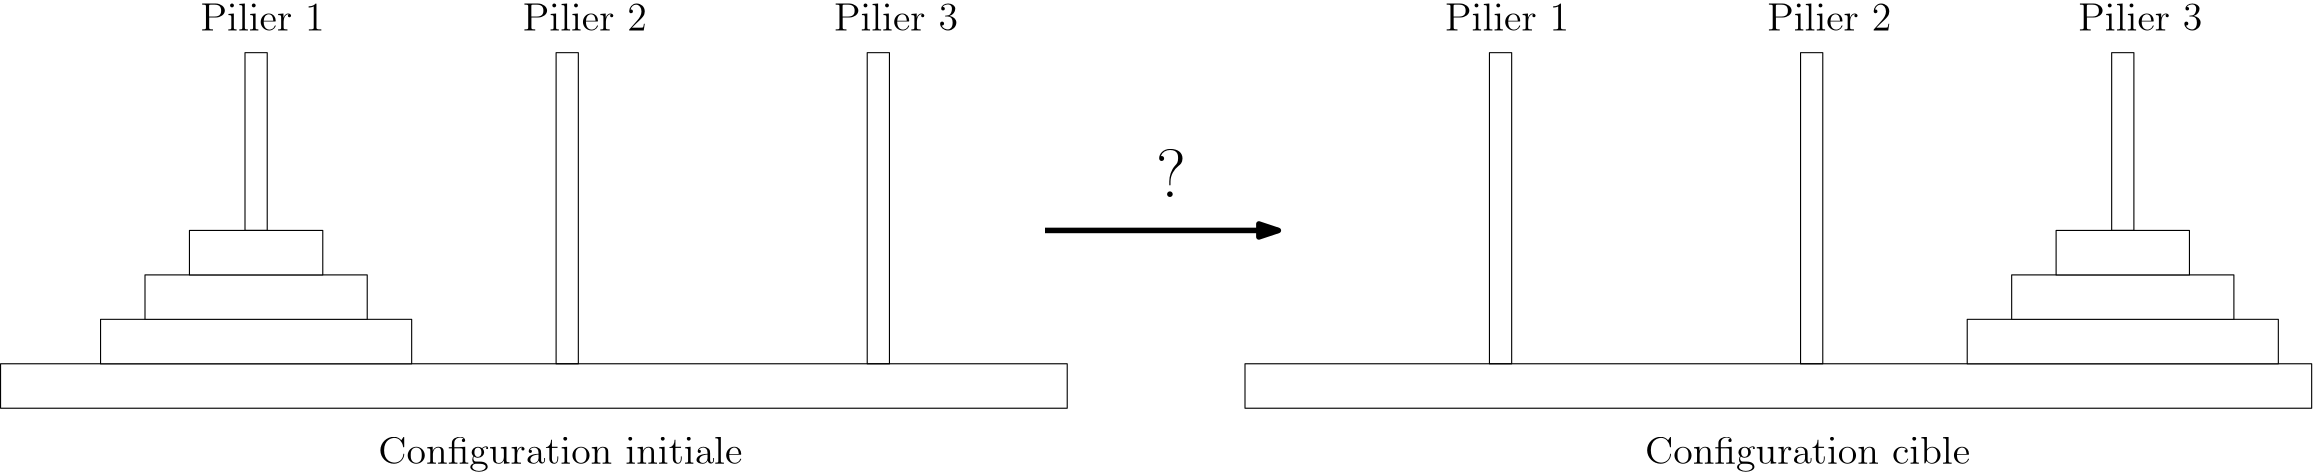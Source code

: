 <?xml version="1.0"?>
<!DOCTYPE ipe SYSTEM "ipe.dtd">
<ipe version="70107" creator="Ipe 7.1.8">
<info created="D:20150827221855" modified="D:20150827221855"/>
<ipestyle name="basic">
<symbol name="arrow/arc(spx)">
<path stroke="sym-stroke" fill="sym-stroke" pen="sym-pen">
0 0 m
-1 0.333 l
-1 -0.333 l
h
</path>
</symbol>
<symbol name="arrow/farc(spx)">
<path stroke="sym-stroke" fill="white" pen="sym-pen">
0 0 m
-1 0.333 l
-1 -0.333 l
h
</path>
</symbol>
<symbol name="arrow/ptarc(spx)">
<path stroke="sym-stroke" fill="sym-stroke" pen="sym-pen">
0 0 m
-1 0.333 l
-0.8 0 l
-1 -0.333 l
h
</path>
</symbol>
<symbol name="arrow/fptarc(spx)">
<path stroke="sym-stroke" fill="white" pen="sym-pen">
0 0 m
-1 0.333 l
-0.8 0 l
-1 -0.333 l
h
</path>
</symbol>
<symbol name="mark/circle(sx)" transformations="translations">
<path fill="sym-stroke">
0.6 0 0 0.6 0 0 e
0.4 0 0 0.4 0 0 e
</path>
</symbol>
<symbol name="mark/disk(sx)" transformations="translations">
<path fill="sym-stroke">
0.6 0 0 0.6 0 0 e
</path>
</symbol>
<symbol name="mark/fdisk(sfx)" transformations="translations">
<group>
<path fill="sym-fill">
0.5 0 0 0.5 0 0 e
</path>
<path fill="sym-stroke" fillrule="eofill">
0.6 0 0 0.6 0 0 e
0.4 0 0 0.4 0 0 e
</path>
</group>
</symbol>
<symbol name="mark/box(sx)" transformations="translations">
<path fill="sym-stroke" fillrule="eofill">
-0.6 -0.6 m
0.6 -0.6 l
0.6 0.6 l
-0.6 0.6 l
h
-0.4 -0.4 m
0.4 -0.4 l
0.4 0.4 l
-0.4 0.4 l
h
</path>
</symbol>
<symbol name="mark/square(sx)" transformations="translations">
<path fill="sym-stroke">
-0.6 -0.6 m
0.6 -0.6 l
0.6 0.6 l
-0.6 0.6 l
h
</path>
</symbol>
<symbol name="mark/fsquare(sfx)" transformations="translations">
<group>
<path fill="sym-fill">
-0.5 -0.5 m
0.5 -0.5 l
0.5 0.5 l
-0.5 0.5 l
h
</path>
<path fill="sym-stroke" fillrule="eofill">
-0.6 -0.6 m
0.6 -0.6 l
0.6 0.6 l
-0.6 0.6 l
h
-0.4 -0.4 m
0.4 -0.4 l
0.4 0.4 l
-0.4 0.4 l
h
</path>
</group>
</symbol>
<symbol name="mark/cross(sx)" transformations="translations">
<group>
<path fill="sym-stroke">
-0.43 -0.57 m
0.57 0.43 l
0.43 0.57 l
-0.57 -0.43 l
h
</path>
<path fill="sym-stroke">
-0.43 0.57 m
0.57 -0.43 l
0.43 -0.57 l
-0.57 0.43 l
h
</path>
</group>
</symbol>
<symbol name="arrow/fnormal(spx)">
<path stroke="sym-stroke" fill="white" pen="sym-pen">
0 0 m
-1 0.333 l
-1 -0.333 l
h
</path>
</symbol>
<symbol name="arrow/pointed(spx)">
<path stroke="sym-stroke" fill="sym-stroke" pen="sym-pen">
0 0 m
-1 0.333 l
-0.8 0 l
-1 -0.333 l
h
</path>
</symbol>
<symbol name="arrow/fpointed(spx)">
<path stroke="sym-stroke" fill="white" pen="sym-pen">
0 0 m
-1 0.333 l
-0.8 0 l
-1 -0.333 l
h
</path>
</symbol>
<symbol name="arrow/linear(spx)">
<path stroke="sym-stroke" pen="sym-pen">
-1 0.333 m
0 0 l
-1 -0.333 l
</path>
</symbol>
<symbol name="arrow/fdouble(spx)">
<path stroke="sym-stroke" fill="white" pen="sym-pen">
0 0 m
-1 0.333 l
-1 -0.333 l
h
-1 0 m
-2 0.333 l
-2 -0.333 l
h
</path>
</symbol>
<symbol name="arrow/double(spx)">
<path stroke="sym-stroke" fill="sym-stroke" pen="sym-pen">
0 0 m
-1 0.333 l
-1 -0.333 l
h
-1 0 m
-2 0.333 l
-2 -0.333 l
h
</path>
</symbol>
<pen name="heavier" value="0.8"/>
<pen name="fat" value="1.2"/>
<pen name="ultrafat" value="2"/>
<symbolsize name="large" value="5"/>
<symbolsize name="small" value="2"/>
<symbolsize name="tiny" value="1.1"/>
<arrowsize name="large" value="10"/>
<arrowsize name="small" value="5"/>
<arrowsize name="tiny" value="3"/>
<color name="red" value="1 0 0"/>
<color name="green" value="0 1 0"/>
<color name="blue" value="0 0 1"/>
<color name="yellow" value="1 1 0"/>
<color name="orange" value="1 0.647 0"/>
<color name="gold" value="1 0.843 0"/>
<color name="purple" value="0.627 0.125 0.941"/>
<color name="gray" value="0.745"/>
<color name="brown" value="0.647 0.165 0.165"/>
<color name="navy" value="0 0 0.502"/>
<color name="pink" value="1 0.753 0.796"/>
<color name="seagreen" value="0.18 0.545 0.341"/>
<color name="turquoise" value="0.251 0.878 0.816"/>
<color name="violet" value="0.933 0.51 0.933"/>
<color name="darkblue" value="0 0 0.545"/>
<color name="darkcyan" value="0 0.545 0.545"/>
<color name="darkgray" value="0.663"/>
<color name="darkgreen" value="0 0.392 0"/>
<color name="darkmagenta" value="0.545 0 0.545"/>
<color name="darkorange" value="1 0.549 0"/>
<color name="darkred" value="0.545 0 0"/>
<color name="lightblue" value="0.678 0.847 0.902"/>
<color name="lightcyan" value="0.878 1 1"/>
<color name="lightgray" value="0.827"/>
<color name="lightgreen" value="0.565 0.933 0.565"/>
<color name="lightyellow" value="1 1 0.878"/>
<dashstyle name="dashed" value="[4] 0"/>
<dashstyle name="dotted" value="[1 3] 0"/>
<dashstyle name="dash dotted" value="[4 2 1 2] 0"/>
<dashstyle name="dash dot dotted" value="[4 2 1 2 1 2] 0"/>
<textsize name="large" value="\large"/>
<textsize name="Large" value="\Large"/>
<textsize name="LARGE" value="\LARGE"/>
<textsize name="huge" value="\huge"/>
<textsize name="Huge" value="\Huge"/>
<textsize name="small" value="\small"/>
<textsize name="footnote" value="\footnotesize"/>
<textsize name="tiny" value="\tiny"/>
<textstyle name="center" begin="\begin{center}" end="\end{center}"/>
<textstyle name="itemize" begin="\begin{itemize}" end="\end{itemize}"/>
<textstyle name="item" begin="\begin{itemize}\item{}" end="\end{itemize}"/>
<gridsize name="4 pts" value="4"/>
<gridsize name="8 pts (~3 mm)" value="8"/>
<gridsize name="16 pts (~6 mm)" value="16"/>
<gridsize name="32 pts (~12 mm)" value="32"/>
<gridsize name="10 pts (~3.5 mm)" value="10"/>
<gridsize name="20 pts (~7 mm)" value="20"/>
<gridsize name="14 pts (~5 mm)" value="14"/>
<gridsize name="28 pts (~10 mm)" value="28"/>
<gridsize name="56 pts (~20 mm)" value="56"/>
<anglesize name="90 deg" value="90"/>
<anglesize name="60 deg" value="60"/>
<anglesize name="45 deg" value="45"/>
<anglesize name="30 deg" value="30"/>
<anglesize name="22.5 deg" value="22.5"/>
<tiling name="falling" angle="-60" step="4" width="1"/>
<tiling name="rising" angle="30" step="4" width="1"/>
</ipestyle>
<ipestyle name="bigpaper">
<layout paper="10000 6000" origin="0 0" frame="10000 6000"/>
<titlestyle pos="10 10" size="LARGE" color="title"  valign="baseline"/>
</ipestyle>
<page>
<layer name="alpha"/>
<view layers="alpha" active="alpha"/>
<path layer="alpha" stroke="black">
128 656 m
128 640 l
512 640 l
512 656 l
h
</path>
<path stroke="black">
216 704 m
216 768 l
224 768 l
224 704 l
h
</path>
<path matrix="1 0 0 1 20 0" stroke="black" fill="white">
144 672 m
144 656 l
256 656 l
256 672 l
h
</path>
<path matrix="1 0 0 1 20 0" stroke="black" fill="white">
160 688 m
160 672 l
240 672 l
240 688 l
h
</path>
<path matrix="1 0 0 1 20 0" stroke="black" fill="white">
176 704 m
176 688 l
224 688 l
224 704 l
h
</path>
<text matrix="1 0 0 1 40 8" transformations="translations" pos="160 768" stroke="black" type="label" width="44.675" height="9.963" depth="0" valign="baseline" size="Large">Pilier 1</text>
<path matrix="1 0 0 1 132 0" stroke="black">
196 656 m
196 768 l
204 768 l
204 656 l
h
</path>
<path matrix="1 0 0 1 244 0" stroke="black">
196 656 m
196 768 l
204 768 l
204 656 l
h
</path>
<text matrix="1 0 0 1 156 8" transformations="translations" pos="160 768" stroke="black" type="label" width="44.675" height="9.963" depth="0" valign="baseline" size="Large">Pilier 2</text>
<text matrix="1 0 0 1 268 8" transformations="translations" pos="160 768" stroke="black" type="label" width="44.675" height="9.963" depth="0" valign="baseline" size="Large">Pilier 3</text>
<path matrix="1 0 0 1 448 0" stroke="black">
128 656 m
128 640 l
512 640 l
512 656 l
h
</path>
<path matrix="1 0 0 1 468 0" stroke="black">
196 656 m
196 768 l
204 768 l
204 656 l
h
</path>
<path matrix="1 0 0 1 692 0" stroke="black" fill="white">
144 672 m
144 656 l
256 656 l
256 672 l
h
</path>
<path matrix="1 0 0 1 692 0" stroke="black" fill="white">
160 688 m
160 672 l
240 672 l
240 688 l
h
</path>
<path matrix="1 0 0 1 692 0" stroke="black" fill="white">
176 704 m
176 688 l
224 688 l
224 704 l
h
</path>
<text matrix="1 0 0 1 488 8" transformations="translations" pos="160 768" stroke="black" type="label" width="44.675" height="9.963" depth="0" valign="baseline" size="Large">Pilier 1</text>
<path matrix="1 0 0 1 580 0" stroke="black">
196 656 m
196 768 l
204 768 l
204 656 l
h
</path>
<path stroke="black">
888 704 m
888 768 l
896 768 l
896 704 l
h
</path>
<text matrix="1 0 0 1 604 8" transformations="translations" pos="160 768" stroke="black" type="label" width="44.675" height="9.963" depth="0" valign="baseline" size="Large">Pilier 2</text>
<text matrix="1 0 0 1 716 8" transformations="translations" pos="160 768" stroke="black" type="label" width="44.675" height="9.963" depth="0" valign="baseline" size="Large">Pilier 3</text>
<text matrix="1 0 0 1 -8 16" transformations="translations" pos="272 604" stroke="black" type="label" width="131.107" height="9.962" depth="2.79" valign="baseline" size="Large">Configuration initiale</text>
<text matrix="1 0 0 1 448 16" transformations="translations" pos="272 604" stroke="black" type="label" width="117.06" height="9.962" depth="2.79" valign="baseline" size="Large">Configuration cible</text>
<path stroke="black" fill="white" pen="ultrafat" arrow="normal/normal">
504 704 m
588 704 l
</path>
<text matrix="1 0 0 1 8 -8" transformations="translations" pos="536 724" stroke="black" type="label" width="10.72" height="17.213" depth="0" valign="baseline" size="Huge">?</text>
</page>
</ipe>
